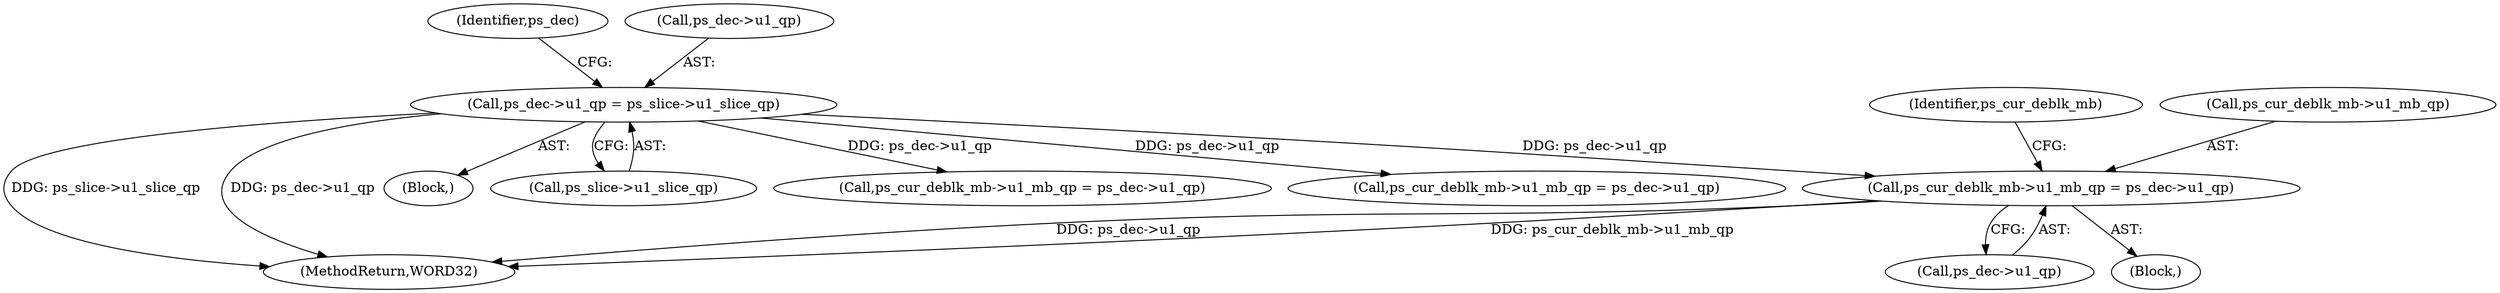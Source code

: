 digraph "0_Android_4a524d3a8ae9aa20c36430008e6bd429443f8f1d_2@pointer" {
"1000549" [label="(Call,ps_cur_deblk_mb->u1_mb_qp = ps_dec->u1_qp)"];
"1000223" [label="(Call,ps_dec->u1_qp = ps_slice->u1_slice_qp)"];
"1000231" [label="(Identifier,ps_dec)"];
"1000641" [label="(Call,ps_cur_deblk_mb->u1_mb_qp = ps_dec->u1_qp)"];
"1000522" [label="(Block,)"];
"1000558" [label="(Identifier,ps_cur_deblk_mb)"];
"1000827" [label="(MethodReturn,WORD32)"];
"1000139" [label="(Block,)"];
"1000224" [label="(Call,ps_dec->u1_qp)"];
"1000227" [label="(Call,ps_slice->u1_slice_qp)"];
"1000223" [label="(Call,ps_dec->u1_qp = ps_slice->u1_slice_qp)"];
"1000550" [label="(Call,ps_cur_deblk_mb->u1_mb_qp)"];
"1000492" [label="(Call,ps_cur_deblk_mb->u1_mb_qp = ps_dec->u1_qp)"];
"1000553" [label="(Call,ps_dec->u1_qp)"];
"1000549" [label="(Call,ps_cur_deblk_mb->u1_mb_qp = ps_dec->u1_qp)"];
"1000549" -> "1000522"  [label="AST: "];
"1000549" -> "1000553"  [label="CFG: "];
"1000550" -> "1000549"  [label="AST: "];
"1000553" -> "1000549"  [label="AST: "];
"1000558" -> "1000549"  [label="CFG: "];
"1000549" -> "1000827"  [label="DDG: ps_cur_deblk_mb->u1_mb_qp"];
"1000549" -> "1000827"  [label="DDG: ps_dec->u1_qp"];
"1000223" -> "1000549"  [label="DDG: ps_dec->u1_qp"];
"1000223" -> "1000139"  [label="AST: "];
"1000223" -> "1000227"  [label="CFG: "];
"1000224" -> "1000223"  [label="AST: "];
"1000227" -> "1000223"  [label="AST: "];
"1000231" -> "1000223"  [label="CFG: "];
"1000223" -> "1000827"  [label="DDG: ps_slice->u1_slice_qp"];
"1000223" -> "1000827"  [label="DDG: ps_dec->u1_qp"];
"1000223" -> "1000492"  [label="DDG: ps_dec->u1_qp"];
"1000223" -> "1000641"  [label="DDG: ps_dec->u1_qp"];
}
